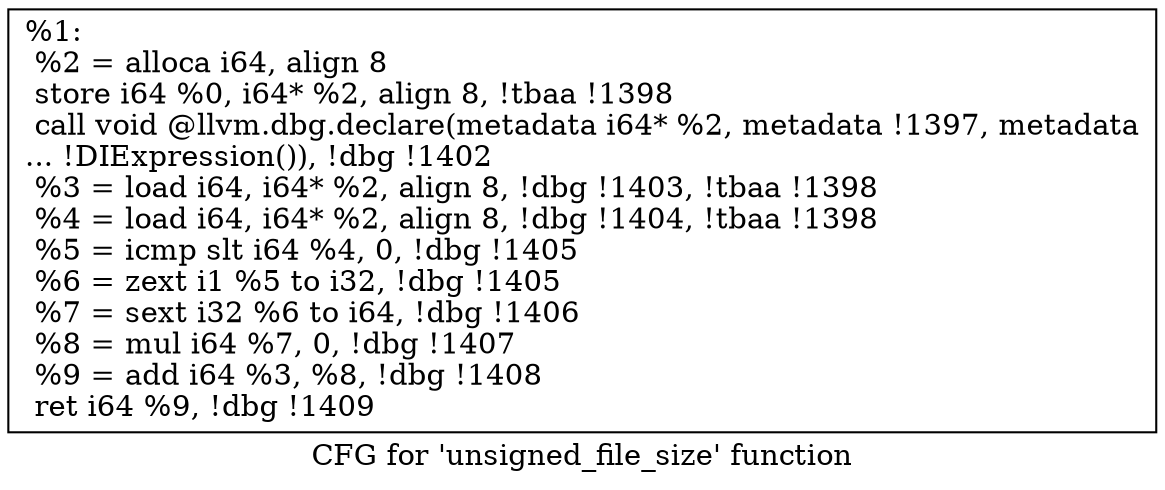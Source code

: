 digraph "CFG for 'unsigned_file_size' function" {
	label="CFG for 'unsigned_file_size' function";

	Node0x22f2f20 [shape=record,label="{%1:\l  %2 = alloca i64, align 8\l  store i64 %0, i64* %2, align 8, !tbaa !1398\l  call void @llvm.dbg.declare(metadata i64* %2, metadata !1397, metadata\l... !DIExpression()), !dbg !1402\l  %3 = load i64, i64* %2, align 8, !dbg !1403, !tbaa !1398\l  %4 = load i64, i64* %2, align 8, !dbg !1404, !tbaa !1398\l  %5 = icmp slt i64 %4, 0, !dbg !1405\l  %6 = zext i1 %5 to i32, !dbg !1405\l  %7 = sext i32 %6 to i64, !dbg !1406\l  %8 = mul i64 %7, 0, !dbg !1407\l  %9 = add i64 %3, %8, !dbg !1408\l  ret i64 %9, !dbg !1409\l}"];
}
